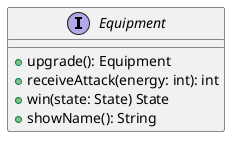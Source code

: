 @startuml
Interface Equipment {
    +upgrade(): Equipment
    +receiveAttack(energy: int): int
    +win(state: State) State
    +showName(): String
}
@enduml